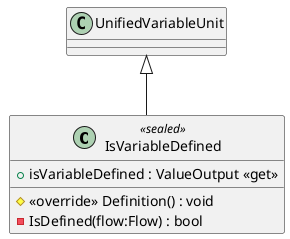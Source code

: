 @startuml
class IsVariableDefined <<sealed>> {
    + isVariableDefined : ValueOutput <<get>>
    # <<override>> Definition() : void
    - IsDefined(flow:Flow) : bool
}
UnifiedVariableUnit <|-- IsVariableDefined
@enduml
